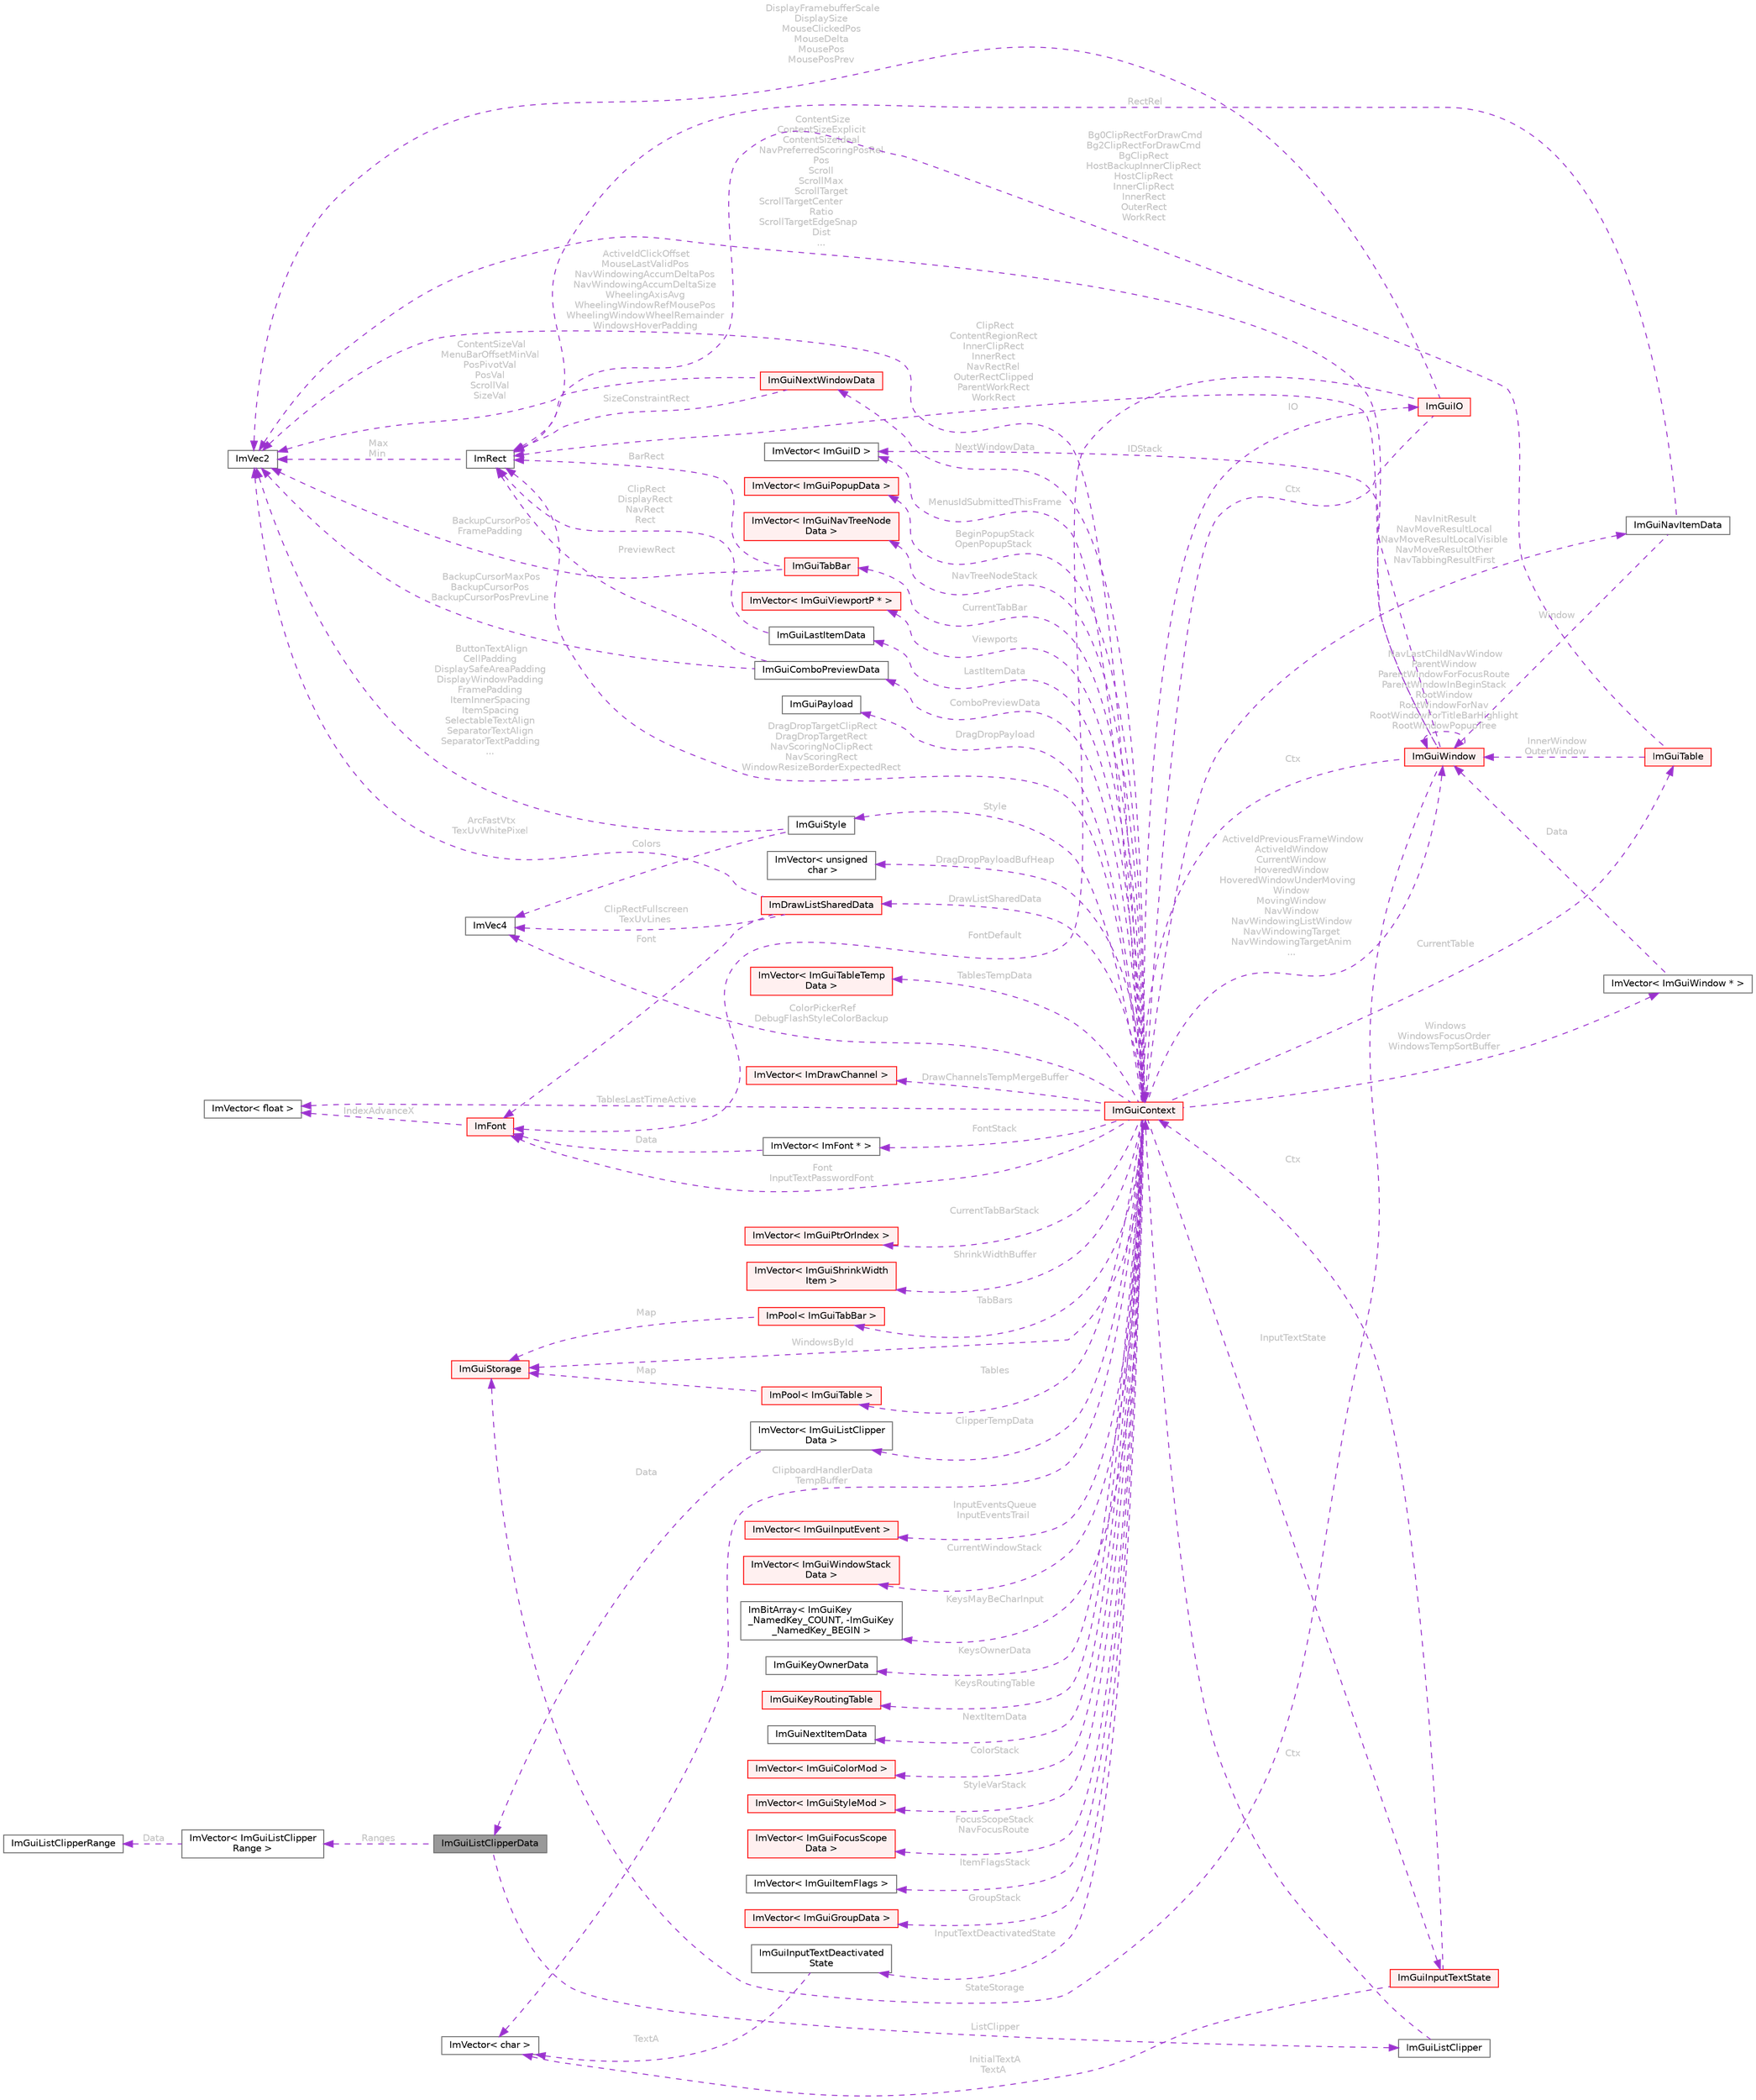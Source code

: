 digraph "ImGuiListClipperData"
{
 // LATEX_PDF_SIZE
  bgcolor="transparent";
  edge [fontname=Helvetica,fontsize=10,labelfontname=Helvetica,labelfontsize=10];
  node [fontname=Helvetica,fontsize=10,shape=box,height=0.2,width=0.4];
  rankdir="LR";
  Node1 [id="Node000001",label="ImGuiListClipperData",height=0.2,width=0.4,color="gray40", fillcolor="grey60", style="filled", fontcolor="black",tooltip=" "];
  Node2 -> Node1 [id="edge1_Node000001_Node000002",dir="back",color="darkorchid3",style="dashed",tooltip=" ",label=" ListClipper",fontcolor="grey" ];
  Node2 [id="Node000002",label="ImGuiListClipper",height=0.2,width=0.4,color="gray40", fillcolor="white", style="filled",URL="$struct_im_gui_list_clipper.html",tooltip=" "];
  Node3 -> Node2 [id="edge2_Node000002_Node000003",dir="back",color="darkorchid3",style="dashed",tooltip=" ",label=" Ctx",fontcolor="grey" ];
  Node3 [id="Node000003",label="ImGuiContext",height=0.2,width=0.4,color="red", fillcolor="#FFF0F0", style="filled",URL="$struct_im_gui_context.html",tooltip=" "];
  Node4 -> Node3 [id="edge3_Node000003_Node000004",dir="back",color="darkorchid3",style="dashed",tooltip=" ",label=" IO",fontcolor="grey" ];
  Node4 [id="Node000004",label="ImGuiIO",height=0.2,width=0.4,color="red", fillcolor="#FFF0F0", style="filled",URL="$struct_im_gui_i_o.html",tooltip=" "];
  Node5 -> Node4 [id="edge4_Node000004_Node000005",dir="back",color="darkorchid3",style="dashed",tooltip=" ",label=" DisplayFramebufferScale\nDisplaySize\nMouseClickedPos\nMouseDelta\nMousePos\nMousePosPrev",fontcolor="grey" ];
  Node5 [id="Node000005",label="ImVec2",height=0.2,width=0.4,color="gray40", fillcolor="white", style="filled",URL="$struct_im_vec2.html",tooltip=" "];
  Node8 -> Node4 [id="edge5_Node000004_Node000008",dir="back",color="darkorchid3",style="dashed",tooltip=" ",label=" FontDefault",fontcolor="grey" ];
  Node8 [id="Node000008",label="ImFont",height=0.2,width=0.4,color="red", fillcolor="#FFF0F0", style="filled",URL="$struct_im_font.html",tooltip=" "];
  Node9 -> Node8 [id="edge6_Node000008_Node000009",dir="back",color="darkorchid3",style="dashed",tooltip=" ",label=" IndexAdvanceX",fontcolor="grey" ];
  Node9 [id="Node000009",label="ImVector\< float \>",height=0.2,width=0.4,color="gray40", fillcolor="white", style="filled",URL="$struct_im_vector.html",tooltip=" "];
  Node3 -> Node4 [id="edge7_Node000004_Node000003",dir="back",color="darkorchid3",style="dashed",tooltip=" ",label=" Ctx",fontcolor="grey" ];
  Node20 -> Node3 [id="edge8_Node000003_Node000020",dir="back",color="darkorchid3",style="dashed",tooltip=" ",label=" Style",fontcolor="grey" ];
  Node20 [id="Node000020",label="ImGuiStyle",height=0.2,width=0.4,color="gray40", fillcolor="white", style="filled",URL="$struct_im_gui_style.html",tooltip=" "];
  Node5 -> Node20 [id="edge9_Node000020_Node000005",dir="back",color="darkorchid3",style="dashed",tooltip=" ",label=" ButtonTextAlign\nCellPadding\nDisplaySafeAreaPadding\nDisplayWindowPadding\nFramePadding\nItemInnerSpacing\nItemSpacing\nSelectableTextAlign\nSeparatorTextAlign\nSeparatorTextPadding\n...",fontcolor="grey" ];
  Node17 -> Node20 [id="edge10_Node000020_Node000017",dir="back",color="darkorchid3",style="dashed",tooltip=" ",label=" Colors",fontcolor="grey" ];
  Node17 [id="Node000017",label="ImVec4",height=0.2,width=0.4,color="gray40", fillcolor="white", style="filled",URL="$struct_im_vec4.html",tooltip=" "];
  Node8 -> Node3 [id="edge11_Node000003_Node000008",dir="back",color="darkorchid3",style="dashed",tooltip=" ",label=" Font\nInputTextPasswordFont",fontcolor="grey" ];
  Node21 -> Node3 [id="edge12_Node000003_Node000021",dir="back",color="darkorchid3",style="dashed",tooltip=" ",label=" DrawListSharedData",fontcolor="grey" ];
  Node21 [id="Node000021",label="ImDrawListSharedData",height=0.2,width=0.4,color="red", fillcolor="#FFF0F0", style="filled",URL="$struct_im_draw_list_shared_data.html",tooltip=" "];
  Node5 -> Node21 [id="edge13_Node000021_Node000005",dir="back",color="darkorchid3",style="dashed",tooltip=" ",label=" ArcFastVtx\nTexUvWhitePixel",fontcolor="grey" ];
  Node8 -> Node21 [id="edge14_Node000021_Node000008",dir="back",color="darkorchid3",style="dashed",tooltip=" ",label=" Font",fontcolor="grey" ];
  Node17 -> Node21 [id="edge15_Node000021_Node000017",dir="back",color="darkorchid3",style="dashed",tooltip=" ",label=" ClipRectFullscreen\nTexUvLines",fontcolor="grey" ];
  Node23 -> Node3 [id="edge16_Node000003_Node000023",dir="back",color="darkorchid3",style="dashed",tooltip=" ",label=" InputEventsQueue\nInputEventsTrail",fontcolor="grey" ];
  Node23 [id="Node000023",label="ImVector\< ImGuiInputEvent \>",height=0.2,width=0.4,color="red", fillcolor="#FFF0F0", style="filled",URL="$struct_im_vector.html",tooltip=" "];
  Node31 -> Node3 [id="edge17_Node000003_Node000031",dir="back",color="darkorchid3",style="dashed",tooltip=" ",label=" Windows\nWindowsFocusOrder\nWindowsTempSortBuffer",fontcolor="grey" ];
  Node31 [id="Node000031",label="ImVector\< ImGuiWindow * \>",height=0.2,width=0.4,color="gray40", fillcolor="white", style="filled",URL="$struct_im_vector.html",tooltip=" "];
  Node32 -> Node31 [id="edge18_Node000031_Node000032",dir="back",color="darkorchid3",style="dashed",tooltip=" ",label=" Data",fontcolor="grey" ];
  Node32 [id="Node000032",label="ImGuiWindow",height=0.2,width=0.4,color="red", fillcolor="#FFF0F0", style="filled",URL="$struct_im_gui_window.html",tooltip=" "];
  Node3 -> Node32 [id="edge19_Node000032_Node000003",dir="back",color="darkorchid3",style="dashed",tooltip=" ",label=" Ctx",fontcolor="grey" ];
  Node5 -> Node32 [id="edge20_Node000032_Node000005",dir="back",color="darkorchid3",style="dashed",tooltip=" ",label=" ContentSize\nContentSizeExplicit\nContentSizeIdeal\nNavPreferredScoringPosRel\nPos\nScroll\nScrollMax\nScrollTarget\nScrollTargetCenter\lRatio\nScrollTargetEdgeSnap\lDist\n...",fontcolor="grey" ];
  Node50 -> Node32 [id="edge21_Node000032_Node000050",dir="back",color="darkorchid3",style="dashed",tooltip=" ",label=" IDStack",fontcolor="grey" ];
  Node50 [id="Node000050",label="ImVector\< ImGuiID \>",height=0.2,width=0.4,color="gray40", fillcolor="white", style="filled",URL="$struct_im_vector.html",tooltip=" "];
  Node58 -> Node32 [id="edge22_Node000032_Node000058",dir="back",color="darkorchid3",style="dashed",tooltip=" ",label=" ClipRect\nContentRegionRect\nInnerClipRect\nInnerRect\nNavRectRel\nOuterRectClipped\nParentWorkRect\nWorkRect",fontcolor="grey" ];
  Node58 [id="Node000058",label="ImRect",height=0.2,width=0.4,color="gray40", fillcolor="white", style="filled",URL="$struct_im_rect.html",tooltip=" "];
  Node5 -> Node58 [id="edge23_Node000058_Node000005",dir="back",color="darkorchid3",style="dashed",tooltip=" ",label=" Max\nMin",fontcolor="grey" ];
  Node54 -> Node32 [id="edge24_Node000032_Node000054",dir="back",color="darkorchid3",style="dashed",tooltip=" ",label=" StateStorage",fontcolor="grey" ];
  Node54 [id="Node000054",label="ImGuiStorage",height=0.2,width=0.4,color="red", fillcolor="#FFF0F0", style="filled",URL="$struct_im_gui_storage.html",tooltip=" "];
  Node32 -> Node32 [id="edge25_Node000032_Node000032",dir="back",color="darkorchid3",style="dashed",tooltip=" ",label=" NavLastChildNavWindow\nParentWindow\nParentWindowForFocusRoute\nParentWindowInBeginStack\nRootWindow\nRootWindowForNav\nRootWindowForTitleBarHighlight\nRootWindowPopupTree",fontcolor="grey" ];
  Node63 -> Node3 [id="edge26_Node000003_Node000063",dir="back",color="darkorchid3",style="dashed",tooltip=" ",label=" CurrentWindowStack",fontcolor="grey" ];
  Node63 [id="Node000063",label="ImVector\< ImGuiWindowStack\lData \>",height=0.2,width=0.4,color="red", fillcolor="#FFF0F0", style="filled",URL="$struct_im_vector.html",tooltip=" "];
  Node54 -> Node3 [id="edge27_Node000003_Node000054",dir="back",color="darkorchid3",style="dashed",tooltip=" ",label=" WindowsById",fontcolor="grey" ];
  Node5 -> Node3 [id="edge28_Node000003_Node000005",dir="back",color="darkorchid3",style="dashed",tooltip=" ",label=" ActiveIdClickOffset\nMouseLastValidPos\nNavWindowingAccumDeltaPos\nNavWindowingAccumDeltaSize\nWheelingAxisAvg\nWheelingWindowRefMousePos\nWheelingWindowWheelRemainder\nWindowsHoverPadding",fontcolor="grey" ];
  Node32 -> Node3 [id="edge29_Node000003_Node000032",dir="back",color="darkorchid3",style="dashed",tooltip=" ",label=" ActiveIdPreviousFrameWindow\nActiveIdWindow\nCurrentWindow\nHoveredWindow\nHoveredWindowUnderMoving\lWindow\nMovingWindow\nNavWindow\nNavWindowingListWindow\nNavWindowingTarget\nNavWindowingTargetAnim\n...",fontcolor="grey" ];
  Node67 -> Node3 [id="edge30_Node000003_Node000067",dir="back",color="darkorchid3",style="dashed",tooltip=" ",label=" KeysMayBeCharInput",fontcolor="grey" ];
  Node67 [id="Node000067",label="ImBitArray\< ImGuiKey\l_NamedKey_COUNT, -ImGuiKey\l_NamedKey_BEGIN \>",height=0.2,width=0.4,color="gray40", fillcolor="white", style="filled",URL="$struct_im_bit_array.html",tooltip=" "];
  Node68 -> Node3 [id="edge31_Node000003_Node000068",dir="back",color="darkorchid3",style="dashed",tooltip=" ",label=" KeysOwnerData",fontcolor="grey" ];
  Node68 [id="Node000068",label="ImGuiKeyOwnerData",height=0.2,width=0.4,color="gray40", fillcolor="white", style="filled",URL="$struct_im_gui_key_owner_data.html",tooltip=" "];
  Node69 -> Node3 [id="edge32_Node000003_Node000069",dir="back",color="darkorchid3",style="dashed",tooltip=" ",label=" KeysRoutingTable",fontcolor="grey" ];
  Node69 [id="Node000069",label="ImGuiKeyRoutingTable",height=0.2,width=0.4,color="red", fillcolor="#FFF0F0", style="filled",URL="$struct_im_gui_key_routing_table.html",tooltip=" "];
  Node72 -> Node3 [id="edge33_Node000003_Node000072",dir="back",color="darkorchid3",style="dashed",tooltip=" ",label=" NextItemData",fontcolor="grey" ];
  Node72 [id="Node000072",label="ImGuiNextItemData",height=0.2,width=0.4,color="gray40", fillcolor="white", style="filled",URL="$struct_im_gui_next_item_data.html",tooltip=" "];
  Node65 -> Node3 [id="edge34_Node000003_Node000065",dir="back",color="darkorchid3",style="dashed",tooltip=" ",label=" LastItemData",fontcolor="grey" ];
  Node65 [id="Node000065",label="ImGuiLastItemData",height=0.2,width=0.4,color="gray40", fillcolor="white", style="filled",URL="$struct_im_gui_last_item_data.html",tooltip=" "];
  Node58 -> Node65 [id="edge35_Node000065_Node000058",dir="back",color="darkorchid3",style="dashed",tooltip=" ",label=" ClipRect\nDisplayRect\nNavRect\nRect",fontcolor="grey" ];
  Node73 -> Node3 [id="edge36_Node000003_Node000073",dir="back",color="darkorchid3",style="dashed",tooltip=" ",label=" NextWindowData",fontcolor="grey" ];
  Node73 [id="Node000073",label="ImGuiNextWindowData",height=0.2,width=0.4,color="red", fillcolor="#FFF0F0", style="filled",URL="$struct_im_gui_next_window_data.html",tooltip=" "];
  Node5 -> Node73 [id="edge37_Node000073_Node000005",dir="back",color="darkorchid3",style="dashed",tooltip=" ",label=" ContentSizeVal\nMenuBarOffsetMinVal\nPosPivotVal\nPosVal\nScrollVal\nSizeVal",fontcolor="grey" ];
  Node58 -> Node73 [id="edge38_Node000073_Node000058",dir="back",color="darkorchid3",style="dashed",tooltip=" ",label=" SizeConstraintRect",fontcolor="grey" ];
  Node75 -> Node3 [id="edge39_Node000003_Node000075",dir="back",color="darkorchid3",style="dashed",tooltip=" ",label=" ColorStack",fontcolor="grey" ];
  Node75 [id="Node000075",label="ImVector\< ImGuiColorMod \>",height=0.2,width=0.4,color="red", fillcolor="#FFF0F0", style="filled",URL="$struct_im_vector.html",tooltip=" "];
  Node77 -> Node3 [id="edge40_Node000003_Node000077",dir="back",color="darkorchid3",style="dashed",tooltip=" ",label=" StyleVarStack",fontcolor="grey" ];
  Node77 [id="Node000077",label="ImVector\< ImGuiStyleMod \>",height=0.2,width=0.4,color="red", fillcolor="#FFF0F0", style="filled",URL="$struct_im_vector.html",tooltip=" "];
  Node7 -> Node3 [id="edge41_Node000003_Node000007",dir="back",color="darkorchid3",style="dashed",tooltip=" ",label=" FontStack",fontcolor="grey" ];
  Node7 [id="Node000007",label="ImVector\< ImFont * \>",height=0.2,width=0.4,color="gray40", fillcolor="white", style="filled",URL="$struct_im_vector.html",tooltip=" "];
  Node8 -> Node7 [id="edge42_Node000007_Node000008",dir="back",color="darkorchid3",style="dashed",tooltip=" ",label=" Data",fontcolor="grey" ];
  Node79 -> Node3 [id="edge43_Node000003_Node000079",dir="back",color="darkorchid3",style="dashed",tooltip=" ",label=" FocusScopeStack\nNavFocusRoute",fontcolor="grey" ];
  Node79 [id="Node000079",label="ImVector\< ImGuiFocusScope\lData \>",height=0.2,width=0.4,color="red", fillcolor="#FFF0F0", style="filled",URL="$struct_im_vector.html",tooltip=" "];
  Node81 -> Node3 [id="edge44_Node000003_Node000081",dir="back",color="darkorchid3",style="dashed",tooltip=" ",label=" ItemFlagsStack",fontcolor="grey" ];
  Node81 [id="Node000081",label="ImVector\< ImGuiItemFlags \>",height=0.2,width=0.4,color="gray40", fillcolor="white", style="filled",URL="$struct_im_vector.html",tooltip=" "];
  Node82 -> Node3 [id="edge45_Node000003_Node000082",dir="back",color="darkorchid3",style="dashed",tooltip=" ",label=" GroupStack",fontcolor="grey" ];
  Node82 [id="Node000082",label="ImVector\< ImGuiGroupData \>",height=0.2,width=0.4,color="red", fillcolor="#FFF0F0", style="filled",URL="$struct_im_vector.html",tooltip=" "];
  Node84 -> Node3 [id="edge46_Node000003_Node000084",dir="back",color="darkorchid3",style="dashed",tooltip=" ",label=" BeginPopupStack\nOpenPopupStack",fontcolor="grey" ];
  Node84 [id="Node000084",label="ImVector\< ImGuiPopupData \>",height=0.2,width=0.4,color="red", fillcolor="#FFF0F0", style="filled",URL="$struct_im_vector.html",tooltip=" "];
  Node86 -> Node3 [id="edge47_Node000003_Node000086",dir="back",color="darkorchid3",style="dashed",tooltip=" ",label=" NavTreeNodeStack",fontcolor="grey" ];
  Node86 [id="Node000086",label="ImVector\< ImGuiNavTreeNode\lData \>",height=0.2,width=0.4,color="red", fillcolor="#FFF0F0", style="filled",URL="$struct_im_vector.html",tooltip=" "];
  Node88 -> Node3 [id="edge48_Node000003_Node000088",dir="back",color="darkorchid3",style="dashed",tooltip=" ",label=" Viewports",fontcolor="grey" ];
  Node88 [id="Node000088",label="ImVector\< ImGuiViewportP * \>",height=0.2,width=0.4,color="red", fillcolor="#FFF0F0", style="filled",URL="$struct_im_vector.html",tooltip=" "];
  Node89 -> Node3 [id="edge49_Node000003_Node000089",dir="back",color="darkorchid3",style="dashed",tooltip=" ",label=" NavInitResult\nNavMoveResultLocal\nNavMoveResultLocalVisible\nNavMoveResultOther\nNavTabbingResultFirst",fontcolor="grey" ];
  Node89 [id="Node000089",label="ImGuiNavItemData",height=0.2,width=0.4,color="gray40", fillcolor="white", style="filled",URL="$struct_im_gui_nav_item_data.html",tooltip=" "];
  Node32 -> Node89 [id="edge50_Node000089_Node000032",dir="back",color="darkorchid3",style="dashed",tooltip=" ",label=" Window",fontcolor="grey" ];
  Node58 -> Node89 [id="edge51_Node000089_Node000058",dir="back",color="darkorchid3",style="dashed",tooltip=" ",label=" RectRel",fontcolor="grey" ];
  Node58 -> Node3 [id="edge52_Node000003_Node000058",dir="back",color="darkorchid3",style="dashed",tooltip=" ",label=" DragDropTargetClipRect\nDragDropTargetRect\nNavScoringNoClipRect\nNavScoringRect\nWindowResizeBorderExpectedRect",fontcolor="grey" ];
  Node90 -> Node3 [id="edge53_Node000003_Node000090",dir="back",color="darkorchid3",style="dashed",tooltip=" ",label=" DragDropPayload",fontcolor="grey" ];
  Node90 [id="Node000090",label="ImGuiPayload",height=0.2,width=0.4,color="gray40", fillcolor="white", style="filled",URL="$struct_im_gui_payload.html",tooltip=" "];
  Node91 -> Node3 [id="edge54_Node000003_Node000091",dir="back",color="darkorchid3",style="dashed",tooltip=" ",label=" DragDropPayloadBufHeap",fontcolor="grey" ];
  Node91 [id="Node000091",label="ImVector\< unsigned\l char \>",height=0.2,width=0.4,color="gray40", fillcolor="white", style="filled",URL="$struct_im_vector.html",tooltip=" "];
  Node92 -> Node3 [id="edge55_Node000003_Node000092",dir="back",color="darkorchid3",style="dashed",tooltip=" ",label=" ClipperTempData",fontcolor="grey" ];
  Node92 [id="Node000092",label="ImVector\< ImGuiListClipper\lData \>",height=0.2,width=0.4,color="gray40", fillcolor="white", style="filled",URL="$struct_im_vector.html",tooltip=" "];
  Node1 -> Node92 [id="edge56_Node000092_Node000001",dir="back",color="darkorchid3",style="dashed",tooltip=" ",label=" Data",fontcolor="grey" ];
  Node93 -> Node3 [id="edge57_Node000003_Node000093",dir="back",color="darkorchid3",style="dashed",tooltip=" ",label=" CurrentTable",fontcolor="grey" ];
  Node93 [id="Node000093",label="ImGuiTable",height=0.2,width=0.4,color="red", fillcolor="#FFF0F0", style="filled",URL="$struct_im_gui_table.html",tooltip=" "];
  Node58 -> Node93 [id="edge58_Node000093_Node000058",dir="back",color="darkorchid3",style="dashed",tooltip=" ",label=" Bg0ClipRectForDrawCmd\nBg2ClipRectForDrawCmd\nBgClipRect\nHostBackupInnerClipRect\nHostClipRect\nInnerClipRect\nInnerRect\nOuterRect\nWorkRect",fontcolor="grey" ];
  Node32 -> Node93 [id="edge59_Node000093_Node000032",dir="back",color="darkorchid3",style="dashed",tooltip=" ",label=" InnerWindow\nOuterWindow",fontcolor="grey" ];
  Node107 -> Node3 [id="edge60_Node000003_Node000107",dir="back",color="darkorchid3",style="dashed",tooltip=" ",label=" TablesTempData",fontcolor="grey" ];
  Node107 [id="Node000107",label="ImVector\< ImGuiTableTemp\lData \>",height=0.2,width=0.4,color="red", fillcolor="#FFF0F0", style="filled",URL="$struct_im_vector.html",tooltip=" "];
  Node108 -> Node3 [id="edge61_Node000003_Node000108",dir="back",color="darkorchid3",style="dashed",tooltip=" ",label=" Tables",fontcolor="grey" ];
  Node108 [id="Node000108",label="ImPool\< ImGuiTable \>",height=0.2,width=0.4,color="red", fillcolor="#FFF0F0", style="filled",URL="$struct_im_pool.html",tooltip=" "];
  Node54 -> Node108 [id="edge62_Node000108_Node000054",dir="back",color="darkorchid3",style="dashed",tooltip=" ",label=" Map",fontcolor="grey" ];
  Node9 -> Node3 [id="edge63_Node000003_Node000009",dir="back",color="darkorchid3",style="dashed",tooltip=" ",label=" TablesLastTimeActive",fontcolor="grey" ];
  Node45 -> Node3 [id="edge64_Node000003_Node000045",dir="back",color="darkorchid3",style="dashed",tooltip=" ",label=" DrawChannelsTempMergeBuffer",fontcolor="grey" ];
  Node45 [id="Node000045",label="ImVector\< ImDrawChannel \>",height=0.2,width=0.4,color="red", fillcolor="#FFF0F0", style="filled",URL="$struct_im_vector.html",tooltip=" "];
  Node110 -> Node3 [id="edge65_Node000003_Node000110",dir="back",color="darkorchid3",style="dashed",tooltip=" ",label=" CurrentTabBar",fontcolor="grey" ];
  Node110 [id="Node000110",label="ImGuiTabBar",height=0.2,width=0.4,color="red", fillcolor="#FFF0F0", style="filled",URL="$struct_im_gui_tab_bar.html",tooltip=" "];
  Node58 -> Node110 [id="edge66_Node000110_Node000058",dir="back",color="darkorchid3",style="dashed",tooltip=" ",label=" BarRect",fontcolor="grey" ];
  Node5 -> Node110 [id="edge67_Node000110_Node000005",dir="back",color="darkorchid3",style="dashed",tooltip=" ",label=" BackupCursorPos\nFramePadding",fontcolor="grey" ];
  Node113 -> Node3 [id="edge68_Node000003_Node000113",dir="back",color="darkorchid3",style="dashed",tooltip=" ",label=" TabBars",fontcolor="grey" ];
  Node113 [id="Node000113",label="ImPool\< ImGuiTabBar \>",height=0.2,width=0.4,color="red", fillcolor="#FFF0F0", style="filled",URL="$struct_im_pool.html",tooltip=" "];
  Node54 -> Node113 [id="edge69_Node000113_Node000054",dir="back",color="darkorchid3",style="dashed",tooltip=" ",label=" Map",fontcolor="grey" ];
  Node115 -> Node3 [id="edge70_Node000003_Node000115",dir="back",color="darkorchid3",style="dashed",tooltip=" ",label=" CurrentTabBarStack",fontcolor="grey" ];
  Node115 [id="Node000115",label="ImVector\< ImGuiPtrOrIndex \>",height=0.2,width=0.4,color="red", fillcolor="#FFF0F0", style="filled",URL="$struct_im_vector.html",tooltip=" "];
  Node117 -> Node3 [id="edge71_Node000003_Node000117",dir="back",color="darkorchid3",style="dashed",tooltip=" ",label=" ShrinkWidthBuffer",fontcolor="grey" ];
  Node117 [id="Node000117",label="ImVector\< ImGuiShrinkWidth\lItem \>",height=0.2,width=0.4,color="red", fillcolor="#FFF0F0", style="filled",URL="$struct_im_vector.html",tooltip=" "];
  Node119 -> Node3 [id="edge72_Node000003_Node000119",dir="back",color="darkorchid3",style="dashed",tooltip=" ",label=" InputTextState",fontcolor="grey" ];
  Node119 [id="Node000119",label="ImGuiInputTextState",height=0.2,width=0.4,color="red", fillcolor="#FFF0F0", style="filled",URL="$struct_im_gui_input_text_state.html",tooltip=" "];
  Node3 -> Node119 [id="edge73_Node000119_Node000003",dir="back",color="darkorchid3",style="dashed",tooltip=" ",label=" Ctx",fontcolor="grey" ];
  Node101 -> Node119 [id="edge74_Node000119_Node000101",dir="back",color="darkorchid3",style="dashed",tooltip=" ",label=" InitialTextA\nTextA",fontcolor="grey" ];
  Node101 [id="Node000101",label="ImVector\< char \>",height=0.2,width=0.4,color="gray40", fillcolor="white", style="filled",URL="$struct_im_vector.html",tooltip=" "];
  Node123 -> Node3 [id="edge75_Node000003_Node000123",dir="back",color="darkorchid3",style="dashed",tooltip=" ",label=" InputTextDeactivatedState",fontcolor="grey" ];
  Node123 [id="Node000123",label="ImGuiInputTextDeactivated\lState",height=0.2,width=0.4,color="gray40", fillcolor="white", style="filled",URL="$struct_im_gui_input_text_deactivated_state.html",tooltip=" "];
  Node101 -> Node123 [id="edge76_Node000123_Node000101",dir="back",color="darkorchid3",style="dashed",tooltip=" ",label=" TextA",fontcolor="grey" ];
  Node17 -> Node3 [id="edge77_Node000003_Node000017",dir="back",color="darkorchid3",style="dashed",tooltip=" ",label=" ColorPickerRef\nDebugFlashStyleColorBackup",fontcolor="grey" ];
  Node124 -> Node3 [id="edge78_Node000003_Node000124",dir="back",color="darkorchid3",style="dashed",tooltip=" ",label=" ComboPreviewData",fontcolor="grey" ];
  Node124 [id="Node000124",label="ImGuiComboPreviewData",height=0.2,width=0.4,color="gray40", fillcolor="white", style="filled",URL="$struct_im_gui_combo_preview_data.html",tooltip=" "];
  Node58 -> Node124 [id="edge79_Node000124_Node000058",dir="back",color="darkorchid3",style="dashed",tooltip=" ",label=" PreviewRect",fontcolor="grey" ];
  Node5 -> Node124 [id="edge80_Node000124_Node000005",dir="back",color="darkorchid3",style="dashed",tooltip=" ",label=" BackupCursorMaxPos\nBackupCursorPos\nBackupCursorPosPrevLine",fontcolor="grey" ];
  Node101 -> Node3 [id="edge81_Node000003_Node000101",dir="back",color="darkorchid3",style="dashed",tooltip=" ",label=" ClipboardHandlerData\nTempBuffer",fontcolor="grey" ];
  Node50 -> Node3 [id="edge82_Node000003_Node000050",dir="back",color="darkorchid3",style="dashed",tooltip=" ",label=" MenusIdSubmittedThisFrame",fontcolor="grey" ];
  Node142 -> Node1 [id="edge83_Node000001_Node000142",dir="back",color="darkorchid3",style="dashed",tooltip=" ",label=" Ranges",fontcolor="grey" ];
  Node142 [id="Node000142",label="ImVector\< ImGuiListClipper\lRange \>",height=0.2,width=0.4,color="gray40", fillcolor="white", style="filled",URL="$struct_im_vector.html",tooltip=" "];
  Node143 -> Node142 [id="edge84_Node000142_Node000143",dir="back",color="darkorchid3",style="dashed",tooltip=" ",label=" Data",fontcolor="grey" ];
  Node143 [id="Node000143",label="ImGuiListClipperRange",height=0.2,width=0.4,color="gray40", fillcolor="white", style="filled",URL="$struct_im_gui_list_clipper_range.html",tooltip=" "];
}
